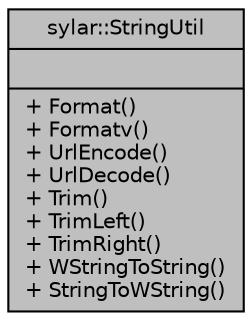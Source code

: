digraph "sylar::StringUtil"
{
 // LATEX_PDF_SIZE
  edge [fontname="Helvetica",fontsize="10",labelfontname="Helvetica",labelfontsize="10"];
  node [fontname="Helvetica",fontsize="10",shape=record];
  Node1 [label="{sylar::StringUtil\n||+ Format()\l+ Formatv()\l+ UrlEncode()\l+ UrlDecode()\l+ Trim()\l+ TrimLeft()\l+ TrimRight()\l+ WStringToString()\l+ StringToWString()\l}",height=0.2,width=0.4,color="black", fillcolor="grey75", style="filled", fontcolor="black",tooltip=" "];
}
